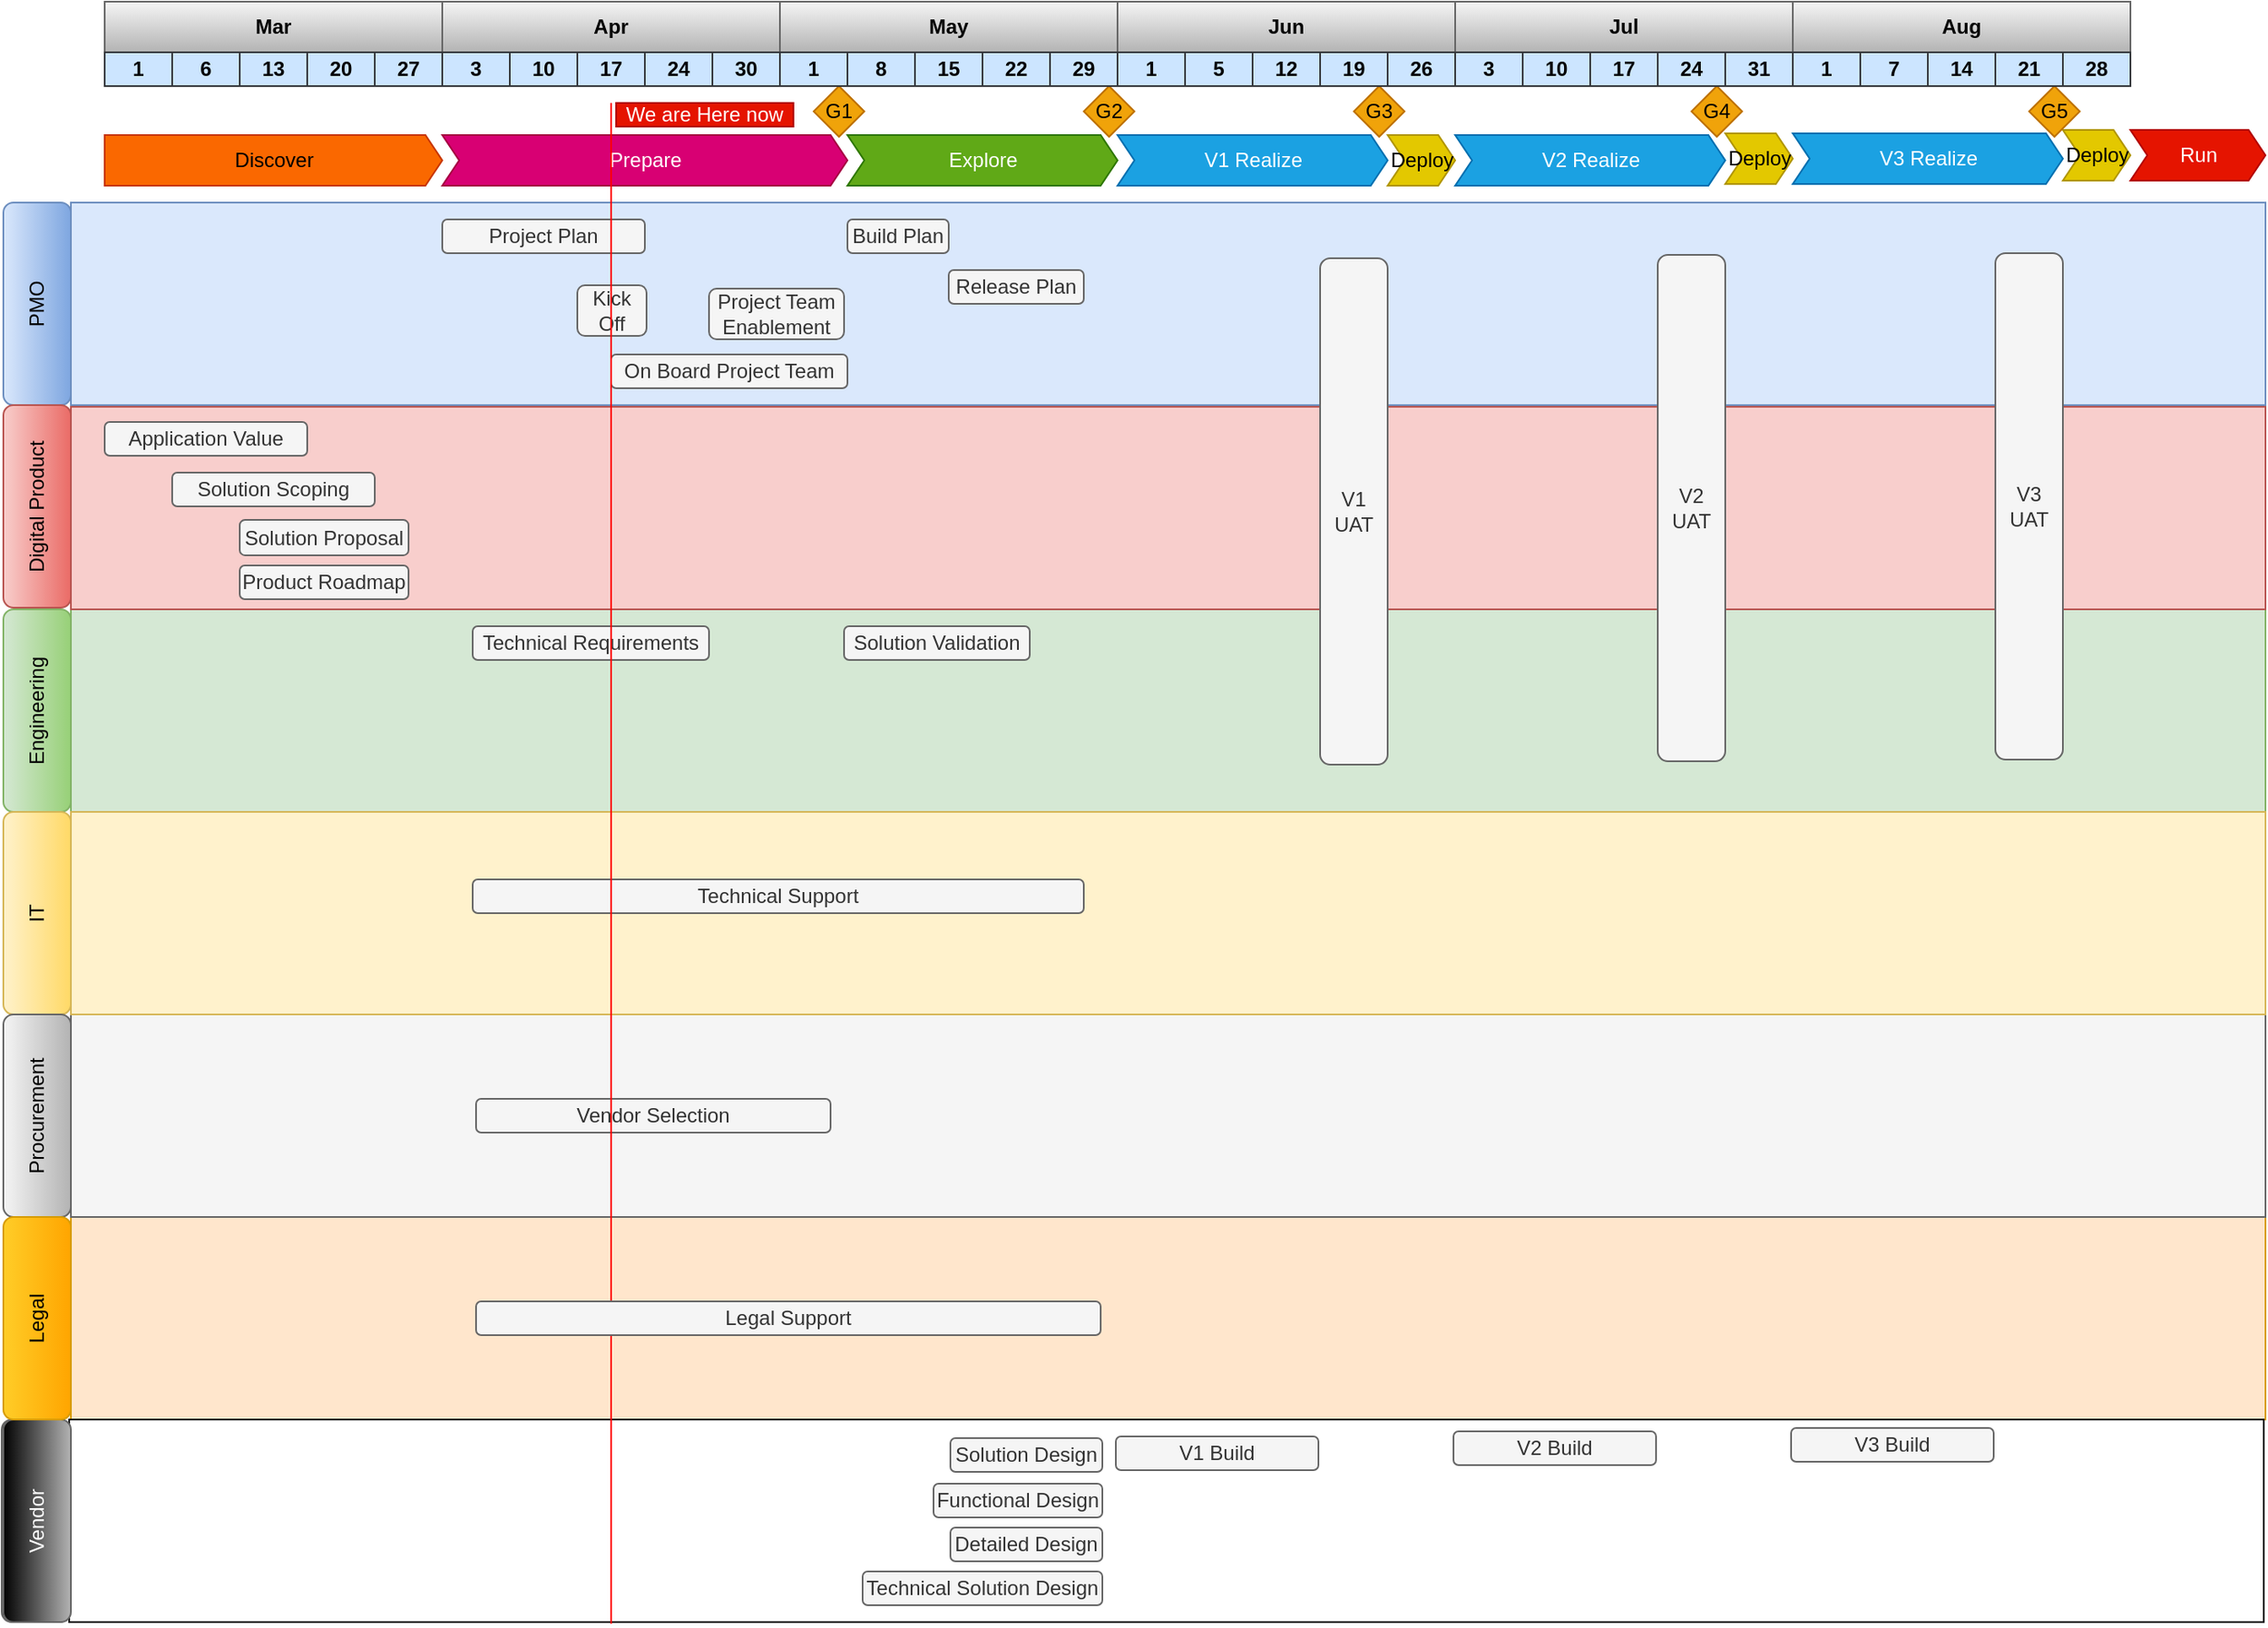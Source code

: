 <mxfile version="21.3.2" type="github">
  <diagram name="Page-1" id="zbFRj_U5I6u-hDkHQQfI">
    <mxGraphModel dx="3120" dy="1824" grid="1" gridSize="10" guides="1" tooltips="1" connect="1" arrows="1" fold="1" page="1" pageScale="1" pageWidth="850" pageHeight="1100" math="0" shadow="0">
      <root>
        <mxCell id="0" />
        <mxCell id="1" parent="0" />
        <mxCell id="KjNn7EMUg0Ba7doTPHg2-1" value="" style="rounded=0;whiteSpace=wrap;html=1;fillColor=#ffe6cc;strokeColor=#d79b00;" vertex="1" parent="1">
          <mxGeometry x="140" y="720" width="1300" height="120" as="geometry" />
        </mxCell>
        <mxCell id="KjNn7EMUg0Ba7doTPHg2-2" value="" style="rounded=0;whiteSpace=wrap;html=1;" vertex="1" parent="1">
          <mxGeometry x="139" y="840" width="1300" height="120" as="geometry" />
        </mxCell>
        <mxCell id="KjNn7EMUg0Ba7doTPHg2-3" value="" style="rounded=0;whiteSpace=wrap;html=1;fillColor=#f5f5f5;fontColor=#333333;strokeColor=#666666;" vertex="1" parent="1">
          <mxGeometry x="140" y="600" width="1300" height="120" as="geometry" />
        </mxCell>
        <mxCell id="KjNn7EMUg0Ba7doTPHg2-4" value="" style="rounded=0;whiteSpace=wrap;html=1;fillColor=#d5e8d4;strokeColor=#82b366;" vertex="1" parent="1">
          <mxGeometry x="140" y="360" width="1300" height="120" as="geometry" />
        </mxCell>
        <mxCell id="KjNn7EMUg0Ba7doTPHg2-5" value="" style="rounded=0;whiteSpace=wrap;html=1;fillColor=#f8cecc;strokeColor=#b85450;" vertex="1" parent="1">
          <mxGeometry x="140" y="240" width="1300" height="120" as="geometry" />
        </mxCell>
        <mxCell id="KjNn7EMUg0Ba7doTPHg2-6" value="" style="rounded=0;whiteSpace=wrap;html=1;fillColor=#dae8fc;strokeColor=#6c8ebf;" vertex="1" parent="1">
          <mxGeometry x="140" y="119" width="1300" height="120" as="geometry" />
        </mxCell>
        <mxCell id="KjNn7EMUg0Ba7doTPHg2-7" value="Discover" style="html=1;shadow=0;dashed=0;align=center;verticalAlign=middle;shape=mxgraph.arrows2.arrow;dy=0;dx=10;notch=0;fillColor=#fa6800;fontColor=#000000;strokeColor=#C73500;" vertex="1" parent="1">
          <mxGeometry x="160" y="79" width="200" height="30" as="geometry" />
        </mxCell>
        <mxCell id="KjNn7EMUg0Ba7doTPHg2-8" value="Prepare" style="html=1;shadow=0;dashed=0;align=center;verticalAlign=middle;shape=mxgraph.arrows2.arrow;dy=0;dx=10;notch=10;fillColor=#d80073;fontColor=#ffffff;strokeColor=#A50040;" vertex="1" parent="1">
          <mxGeometry x="360" y="79" width="240" height="30" as="geometry" />
        </mxCell>
        <mxCell id="KjNn7EMUg0Ba7doTPHg2-9" value="Explore" style="html=1;shadow=0;dashed=0;align=center;verticalAlign=middle;shape=mxgraph.arrows2.arrow;dy=0;dx=10;notch=10;fillColor=#60a917;fontColor=#ffffff;strokeColor=#2D7600;" vertex="1" parent="1">
          <mxGeometry x="600" y="79" width="160" height="30" as="geometry" />
        </mxCell>
        <mxCell id="KjNn7EMUg0Ba7doTPHg2-10" value="V1 Realize" style="html=1;shadow=0;dashed=0;align=center;verticalAlign=middle;shape=mxgraph.arrows2.arrow;dy=0;dx=10;notch=10;fillColor=#1ba1e2;fontColor=#ffffff;strokeColor=#006EAF;" vertex="1" parent="1">
          <mxGeometry x="760" y="79" width="160" height="30" as="geometry" />
        </mxCell>
        <mxCell id="KjNn7EMUg0Ba7doTPHg2-11" value="Run" style="html=1;shadow=0;dashed=0;align=center;verticalAlign=middle;shape=mxgraph.arrows2.arrow;dy=0;dx=10;notch=10;fillColor=#e51400;fontColor=#ffffff;strokeColor=#B20000;" vertex="1" parent="1">
          <mxGeometry x="1360" y="76" width="80" height="30" as="geometry" />
        </mxCell>
        <mxCell id="KjNn7EMUg0Ba7doTPHg2-12" value="G1" style="rhombus;whiteSpace=wrap;html=1;fillColor=#f0a30a;strokeColor=#BD7000;fontColor=#000000;" vertex="1" parent="1">
          <mxGeometry x="580" y="50" width="30" height="30" as="geometry" />
        </mxCell>
        <mxCell id="KjNn7EMUg0Ba7doTPHg2-13" value="G2" style="rhombus;whiteSpace=wrap;html=1;fillColor=#f0a30a;strokeColor=#BD7000;fontColor=#000000;" vertex="1" parent="1">
          <mxGeometry x="740" y="50" width="30" height="30" as="geometry" />
        </mxCell>
        <mxCell id="KjNn7EMUg0Ba7doTPHg2-14" value="G3" style="rhombus;whiteSpace=wrap;html=1;fillColor=#f0a30a;strokeColor=#BD7000;fontColor=#000000;" vertex="1" parent="1">
          <mxGeometry x="900" y="50" width="30" height="30" as="geometry" />
        </mxCell>
        <mxCell id="KjNn7EMUg0Ba7doTPHg2-15" value="G4" style="rhombus;whiteSpace=wrap;html=1;fillColor=#f0a30a;strokeColor=#BD7000;fontColor=#000000;" vertex="1" parent="1">
          <mxGeometry x="1100" y="50" width="30" height="30" as="geometry" />
        </mxCell>
        <mxCell id="KjNn7EMUg0Ba7doTPHg2-16" value="Product Roadmap" style="rounded=1;whiteSpace=wrap;html=1;fillColor=#f5f5f5;strokeColor=#666666;fontColor=#333333;" vertex="1" parent="1">
          <mxGeometry x="240" y="334" width="100" height="20" as="geometry" />
        </mxCell>
        <mxCell id="KjNn7EMUg0Ba7doTPHg2-17" value="Application Value" style="rounded=1;whiteSpace=wrap;html=1;fillColor=#f5f5f5;strokeColor=#666666;fontColor=#333333;" vertex="1" parent="1">
          <mxGeometry x="160" y="249" width="120" height="20" as="geometry" />
        </mxCell>
        <mxCell id="KjNn7EMUg0Ba7doTPHg2-18" value="Solution Scoping" style="rounded=1;whiteSpace=wrap;html=1;fillColor=#f5f5f5;strokeColor=#666666;fontColor=#333333;" vertex="1" parent="1">
          <mxGeometry x="200" y="279" width="120" height="20" as="geometry" />
        </mxCell>
        <mxCell id="KjNn7EMUg0Ba7doTPHg2-19" value="Solution Proposal" style="rounded=1;whiteSpace=wrap;html=1;fillColor=#f5f5f5;strokeColor=#666666;fontColor=#333333;" vertex="1" parent="1">
          <mxGeometry x="240" y="307" width="100" height="21" as="geometry" />
        </mxCell>
        <mxCell id="KjNn7EMUg0Ba7doTPHg2-20" value="Mar" style="rounded=0;whiteSpace=wrap;html=1;fillColor=#f5f5f5;gradientColor=#b3b3b3;strokeColor=#666666;fontStyle=1" vertex="1" parent="1">
          <mxGeometry x="160" width="200" height="30" as="geometry" />
        </mxCell>
        <mxCell id="KjNn7EMUg0Ba7doTPHg2-21" value="Apr" style="rounded=0;whiteSpace=wrap;html=1;fillColor=#f5f5f5;gradientColor=#b3b3b3;strokeColor=#666666;fontStyle=1" vertex="1" parent="1">
          <mxGeometry x="360" width="200" height="30" as="geometry" />
        </mxCell>
        <mxCell id="KjNn7EMUg0Ba7doTPHg2-22" value="May" style="rounded=0;whiteSpace=wrap;html=1;fillColor=#f5f5f5;gradientColor=#b3b3b3;strokeColor=#666666;fontStyle=1" vertex="1" parent="1">
          <mxGeometry x="560" width="200" height="30" as="geometry" />
        </mxCell>
        <mxCell id="KjNn7EMUg0Ba7doTPHg2-23" value="Technical Requirements" style="rounded=1;whiteSpace=wrap;html=1;fillColor=#f5f5f5;strokeColor=#666666;fontColor=#333333;" vertex="1" parent="1">
          <mxGeometry x="378" y="370" width="140" height="20" as="geometry" />
        </mxCell>
        <mxCell id="KjNn7EMUg0Ba7doTPHg2-24" value="Vendor Selection" style="rounded=1;whiteSpace=wrap;html=1;fillColor=#f5f5f5;strokeColor=#666666;fontColor=#333333;" vertex="1" parent="1">
          <mxGeometry x="380" y="650" width="210" height="20" as="geometry" />
        </mxCell>
        <mxCell id="KjNn7EMUg0Ba7doTPHg2-25" value="On Board Project Team" style="rounded=1;whiteSpace=wrap;html=1;fillColor=#f5f5f5;strokeColor=#666666;fontColor=#333333;" vertex="1" parent="1">
          <mxGeometry x="460" y="209" width="140" height="20" as="geometry" />
        </mxCell>
        <mxCell id="KjNn7EMUg0Ba7doTPHg2-26" value="Project Plan" style="rounded=1;whiteSpace=wrap;html=1;fillColor=#f5f5f5;strokeColor=#666666;fontColor=#333333;" vertex="1" parent="1">
          <mxGeometry x="360" y="129" width="120" height="20" as="geometry" />
        </mxCell>
        <mxCell id="KjNn7EMUg0Ba7doTPHg2-27" value="Project Team Enablement" style="rounded=1;whiteSpace=wrap;html=1;fillColor=#f5f5f5;strokeColor=#666666;fontColor=#333333;" vertex="1" parent="1">
          <mxGeometry x="518" y="170" width="80" height="30" as="geometry" />
        </mxCell>
        <mxCell id="KjNn7EMUg0Ba7doTPHg2-28" value="Jun" style="rounded=0;whiteSpace=wrap;html=1;fillColor=#f5f5f5;gradientColor=#b3b3b3;strokeColor=#666666;fontStyle=1" vertex="1" parent="1">
          <mxGeometry x="760" width="200" height="30" as="geometry" />
        </mxCell>
        <mxCell id="KjNn7EMUg0Ba7doTPHg2-29" value="Solution Validation" style="rounded=1;whiteSpace=wrap;html=1;fillColor=#f5f5f5;strokeColor=#666666;fontColor=#333333;" vertex="1" parent="1">
          <mxGeometry x="598" y="370" width="110" height="20" as="geometry" />
        </mxCell>
        <mxCell id="KjNn7EMUg0Ba7doTPHg2-30" value="Solution Design" style="rounded=1;whiteSpace=wrap;html=1;fillColor=#f5f5f5;strokeColor=#666666;fontColor=#333333;" vertex="1" parent="1">
          <mxGeometry x="661" y="851" width="90" height="20" as="geometry" />
        </mxCell>
        <mxCell id="KjNn7EMUg0Ba7doTPHg2-31" value="Detailed Design" style="rounded=1;whiteSpace=wrap;html=1;fillColor=#f5f5f5;strokeColor=#666666;fontColor=#333333;" vertex="1" parent="1">
          <mxGeometry x="661" y="904" width="90" height="20" as="geometry" />
        </mxCell>
        <mxCell id="KjNn7EMUg0Ba7doTPHg2-32" value="Functional Design" style="rounded=1;whiteSpace=wrap;html=1;fillColor=#f5f5f5;strokeColor=#666666;fontColor=#333333;" vertex="1" parent="1">
          <mxGeometry x="651" y="878" width="100" height="20" as="geometry" />
        </mxCell>
        <mxCell id="KjNn7EMUg0Ba7doTPHg2-33" value="Build Plan" style="rounded=1;whiteSpace=wrap;html=1;fillColor=#f5f5f5;strokeColor=#666666;fontColor=#333333;" vertex="1" parent="1">
          <mxGeometry x="600" y="129" width="60" height="20" as="geometry" />
        </mxCell>
        <mxCell id="KjNn7EMUg0Ba7doTPHg2-34" value="Release Plan" style="rounded=1;whiteSpace=wrap;html=1;fillColor=#f5f5f5;strokeColor=#666666;fontColor=#333333;" vertex="1" parent="1">
          <mxGeometry x="660" y="159" width="80" height="20" as="geometry" />
        </mxCell>
        <mxCell id="KjNn7EMUg0Ba7doTPHg2-35" style="edgeStyle=orthogonalEdgeStyle;rounded=0;orthogonalLoop=1;jettySize=auto;html=1;exitX=0.5;exitY=1;exitDx=0;exitDy=0;" edge="1" parent="1" source="KjNn7EMUg0Ba7doTPHg2-31" target="KjNn7EMUg0Ba7doTPHg2-31">
          <mxGeometry relative="1" as="geometry" />
        </mxCell>
        <mxCell id="KjNn7EMUg0Ba7doTPHg2-36" value="Technical Solution Design" style="rounded=1;whiteSpace=wrap;html=1;fillColor=#f5f5f5;strokeColor=#666666;fontColor=#333333;" vertex="1" parent="1">
          <mxGeometry x="609" y="930" width="142" height="20" as="geometry" />
        </mxCell>
        <mxCell id="KjNn7EMUg0Ba7doTPHg2-37" style="edgeStyle=orthogonalEdgeStyle;rounded=0;orthogonalLoop=1;jettySize=auto;html=1;exitX=0.5;exitY=1;exitDx=0;exitDy=0;" edge="1" parent="1" source="KjNn7EMUg0Ba7doTPHg2-16" target="KjNn7EMUg0Ba7doTPHg2-16">
          <mxGeometry relative="1" as="geometry" />
        </mxCell>
        <mxCell id="KjNn7EMUg0Ba7doTPHg2-38" value="V1 Build" style="rounded=1;whiteSpace=wrap;html=1;fillColor=#f5f5f5;strokeColor=#666666;fontColor=#333333;" vertex="1" parent="1">
          <mxGeometry x="759" y="850" width="120" height="20" as="geometry" />
        </mxCell>
        <mxCell id="KjNn7EMUg0Ba7doTPHg2-39" value="V1 UAT" style="rounded=1;whiteSpace=wrap;html=1;fillColor=#f5f5f5;strokeColor=#666666;fontColor=#333333;" vertex="1" parent="1">
          <mxGeometry x="880" y="152" width="40" height="300" as="geometry" />
        </mxCell>
        <mxCell id="KjNn7EMUg0Ba7doTPHg2-40" value="Jul" style="rounded=0;whiteSpace=wrap;html=1;fillColor=#f5f5f5;gradientColor=#b3b3b3;strokeColor=#666666;fontStyle=1" vertex="1" parent="1">
          <mxGeometry x="960" width="200" height="30" as="geometry" />
        </mxCell>
        <mxCell id="KjNn7EMUg0Ba7doTPHg2-41" value="V2 Realize" style="html=1;shadow=0;dashed=0;align=center;verticalAlign=middle;shape=mxgraph.arrows2.arrow;dy=0;dx=10;notch=10;fillColor=#1ba1e2;fontColor=#ffffff;strokeColor=#006EAF;" vertex="1" parent="1">
          <mxGeometry x="960" y="79" width="160" height="30" as="geometry" />
        </mxCell>
        <mxCell id="KjNn7EMUg0Ba7doTPHg2-42" value="V3 Realize" style="html=1;shadow=0;dashed=0;align=center;verticalAlign=middle;shape=mxgraph.arrows2.arrow;dy=0;dx=10;notch=10;fillColor=#1ba1e2;fontColor=#ffffff;strokeColor=#006EAF;" vertex="1" parent="1">
          <mxGeometry x="1160" y="78" width="160" height="30" as="geometry" />
        </mxCell>
        <mxCell id="KjNn7EMUg0Ba7doTPHg2-43" value="Aug" style="rounded=0;whiteSpace=wrap;html=1;fillColor=#f5f5f5;gradientColor=#b3b3b3;strokeColor=#666666;fontStyle=1" vertex="1" parent="1">
          <mxGeometry x="1160" width="200" height="30" as="geometry" />
        </mxCell>
        <mxCell id="KjNn7EMUg0Ba7doTPHg2-44" value="V2 Build" style="rounded=1;whiteSpace=wrap;html=1;fillColor=#f5f5f5;strokeColor=#666666;fontColor=#333333;" vertex="1" parent="1">
          <mxGeometry x="959" y="847" width="120" height="20" as="geometry" />
        </mxCell>
        <mxCell id="KjNn7EMUg0Ba7doTPHg2-45" value="V2 UAT" style="rounded=1;whiteSpace=wrap;html=1;fillColor=#f5f5f5;strokeColor=#666666;fontColor=#333333;" vertex="1" parent="1">
          <mxGeometry x="1080" y="150" width="40" height="300" as="geometry" />
        </mxCell>
        <mxCell id="KjNn7EMUg0Ba7doTPHg2-46" value="Deploy" style="html=1;shadow=0;dashed=0;align=center;verticalAlign=middle;shape=mxgraph.arrows2.arrow;dy=0;dx=10;notch=10;fillColor=#e3c800;fontColor=#000000;strokeColor=#B09500;" vertex="1" parent="1">
          <mxGeometry x="1120" y="78" width="40" height="30" as="geometry" />
        </mxCell>
        <mxCell id="KjNn7EMUg0Ba7doTPHg2-47" value="Deploy" style="html=1;shadow=0;dashed=0;align=center;verticalAlign=middle;shape=mxgraph.arrows2.arrow;dy=0;dx=10;notch=10;fillColor=#e3c800;fontColor=#000000;strokeColor=#B09500;" vertex="1" parent="1">
          <mxGeometry x="1320" y="76" width="40" height="30" as="geometry" />
        </mxCell>
        <mxCell id="KjNn7EMUg0Ba7doTPHg2-48" value="V3 Build" style="rounded=1;whiteSpace=wrap;html=1;fillColor=#f5f5f5;strokeColor=#666666;fontColor=#333333;" vertex="1" parent="1">
          <mxGeometry x="1159" y="845" width="120" height="20" as="geometry" />
        </mxCell>
        <mxCell id="KjNn7EMUg0Ba7doTPHg2-49" value="V3 UAT" style="rounded=1;whiteSpace=wrap;html=1;fillColor=#f5f5f5;strokeColor=#666666;fontColor=#333333;" vertex="1" parent="1">
          <mxGeometry x="1280" y="149" width="40" height="300" as="geometry" />
        </mxCell>
        <mxCell id="KjNn7EMUg0Ba7doTPHg2-50" value="Deploy" style="html=1;shadow=0;dashed=0;align=center;verticalAlign=middle;shape=mxgraph.arrows2.arrow;dy=0;dx=10;notch=10;fillColor=#e3c800;fontColor=#000000;strokeColor=#B09500;" vertex="1" parent="1">
          <mxGeometry x="920" y="79" width="40" height="30" as="geometry" />
        </mxCell>
        <mxCell id="KjNn7EMUg0Ba7doTPHg2-51" value="G5" style="rhombus;whiteSpace=wrap;html=1;fillColor=#f0a30a;strokeColor=#BD7000;fontColor=#000000;" vertex="1" parent="1">
          <mxGeometry x="1300" y="50" width="30" height="30" as="geometry" />
        </mxCell>
        <mxCell id="KjNn7EMUg0Ba7doTPHg2-52" value="" style="endArrow=none;html=1;rounded=0;strokeColor=#FF0000;" edge="1" parent="1" source="KjNn7EMUg0Ba7doTPHg2-61">
          <mxGeometry width="50" height="50" relative="1" as="geometry">
            <mxPoint x="494" y="480" as="sourcePoint" />
            <mxPoint x="494.33" y="31" as="targetPoint" />
          </mxGeometry>
        </mxCell>
        <mxCell id="KjNn7EMUg0Ba7doTPHg2-53" value="1" style="rounded=0;whiteSpace=wrap;html=1;fillColor=#cce5ff;strokeColor=#36393d;fontStyle=1;" vertex="1" parent="1">
          <mxGeometry x="160" y="30" width="40" height="20" as="geometry" />
        </mxCell>
        <mxCell id="KjNn7EMUg0Ba7doTPHg2-54" value="6" style="rounded=0;whiteSpace=wrap;html=1;fillColor=#cce5ff;strokeColor=#36393d;fontStyle=1;" vertex="1" parent="1">
          <mxGeometry x="200" y="30" width="40" height="20" as="geometry" />
        </mxCell>
        <mxCell id="KjNn7EMUg0Ba7doTPHg2-55" value="13" style="rounded=0;whiteSpace=wrap;html=1;fillColor=#cce5ff;strokeColor=#36393d;fontStyle=1;" vertex="1" parent="1">
          <mxGeometry x="240" y="30" width="40" height="20" as="geometry" />
        </mxCell>
        <mxCell id="KjNn7EMUg0Ba7doTPHg2-56" value="20" style="rounded=0;whiteSpace=wrap;html=1;fillColor=#cce5ff;strokeColor=#36393d;fontStyle=1;" vertex="1" parent="1">
          <mxGeometry x="280" y="30" width="40" height="20" as="geometry" />
        </mxCell>
        <mxCell id="KjNn7EMUg0Ba7doTPHg2-57" value="27" style="rounded=0;whiteSpace=wrap;html=1;fillColor=#cce5ff;strokeColor=#36393d;fontStyle=1;" vertex="1" parent="1">
          <mxGeometry x="320" y="30" width="40" height="20" as="geometry" />
        </mxCell>
        <mxCell id="KjNn7EMUg0Ba7doTPHg2-58" value="3" style="rounded=0;whiteSpace=wrap;html=1;fillColor=#cce5ff;strokeColor=#36393d;fontStyle=1;" vertex="1" parent="1">
          <mxGeometry x="360" y="30" width="40" height="20" as="geometry" />
        </mxCell>
        <mxCell id="KjNn7EMUg0Ba7doTPHg2-59" value="10" style="rounded=0;whiteSpace=wrap;html=1;fillColor=#cce5ff;strokeColor=#36393d;fontStyle=1;" vertex="1" parent="1">
          <mxGeometry x="400" y="30" width="40" height="20" as="geometry" />
        </mxCell>
        <mxCell id="KjNn7EMUg0Ba7doTPHg2-60" value="17" style="rounded=0;whiteSpace=wrap;html=1;fillColor=#cce5ff;strokeColor=#36393d;fontStyle=1;" vertex="1" parent="1">
          <mxGeometry x="440" y="30" width="40" height="20" as="geometry" />
        </mxCell>
        <mxCell id="KjNn7EMUg0Ba7doTPHg2-61" value="24" style="rounded=0;whiteSpace=wrap;html=1;fillColor=#cce5ff;strokeColor=#36393d;fontStyle=1;" vertex="1" parent="1">
          <mxGeometry x="480" y="30" width="40" height="20" as="geometry" />
        </mxCell>
        <mxCell id="KjNn7EMUg0Ba7doTPHg2-62" value="30" style="rounded=0;whiteSpace=wrap;html=1;fillColor=#cce5ff;strokeColor=#36393d;fontStyle=1;" vertex="1" parent="1">
          <mxGeometry x="520" y="30" width="40" height="20" as="geometry" />
        </mxCell>
        <mxCell id="KjNn7EMUg0Ba7doTPHg2-63" value="1" style="rounded=0;whiteSpace=wrap;html=1;fillColor=#cce5ff;strokeColor=#36393d;fontStyle=1;" vertex="1" parent="1">
          <mxGeometry x="560" y="30" width="40" height="20" as="geometry" />
        </mxCell>
        <mxCell id="KjNn7EMUg0Ba7doTPHg2-64" value="8" style="rounded=0;whiteSpace=wrap;html=1;fillColor=#cce5ff;strokeColor=#36393d;fontStyle=1;" vertex="1" parent="1">
          <mxGeometry x="600" y="30" width="40" height="20" as="geometry" />
        </mxCell>
        <mxCell id="KjNn7EMUg0Ba7doTPHg2-65" value="15" style="rounded=0;whiteSpace=wrap;html=1;fillColor=#cce5ff;strokeColor=#36393d;fontStyle=1;" vertex="1" parent="1">
          <mxGeometry x="640" y="30" width="40" height="20" as="geometry" />
        </mxCell>
        <mxCell id="KjNn7EMUg0Ba7doTPHg2-66" value="22" style="rounded=0;whiteSpace=wrap;html=1;fillColor=#cce5ff;strokeColor=#36393d;fontStyle=1;" vertex="1" parent="1">
          <mxGeometry x="680" y="30" width="40" height="20" as="geometry" />
        </mxCell>
        <mxCell id="KjNn7EMUg0Ba7doTPHg2-67" value="29" style="rounded=0;whiteSpace=wrap;html=1;fillColor=#cce5ff;strokeColor=#36393d;fontStyle=1;" vertex="1" parent="1">
          <mxGeometry x="720" y="30" width="40" height="20" as="geometry" />
        </mxCell>
        <mxCell id="KjNn7EMUg0Ba7doTPHg2-68" value="1" style="rounded=0;whiteSpace=wrap;html=1;fillColor=#cce5ff;strokeColor=#36393d;fontStyle=1;" vertex="1" parent="1">
          <mxGeometry x="760" y="30" width="40" height="20" as="geometry" />
        </mxCell>
        <mxCell id="KjNn7EMUg0Ba7doTPHg2-69" value="5" style="rounded=0;whiteSpace=wrap;html=1;fillColor=#cce5ff;strokeColor=#36393d;fontStyle=1;" vertex="1" parent="1">
          <mxGeometry x="800" y="30" width="40" height="20" as="geometry" />
        </mxCell>
        <mxCell id="KjNn7EMUg0Ba7doTPHg2-70" value="12" style="rounded=0;whiteSpace=wrap;html=1;fillColor=#cce5ff;strokeColor=#36393d;fontStyle=1;" vertex="1" parent="1">
          <mxGeometry x="840" y="30" width="40" height="20" as="geometry" />
        </mxCell>
        <mxCell id="KjNn7EMUg0Ba7doTPHg2-71" value="19" style="rounded=0;whiteSpace=wrap;html=1;fillColor=#cce5ff;strokeColor=#36393d;fontStyle=1;" vertex="1" parent="1">
          <mxGeometry x="880" y="30" width="40" height="20" as="geometry" />
        </mxCell>
        <mxCell id="KjNn7EMUg0Ba7doTPHg2-72" value="26" style="rounded=0;whiteSpace=wrap;html=1;fillColor=#cce5ff;strokeColor=#36393d;fontStyle=1;" vertex="1" parent="1">
          <mxGeometry x="920" y="30" width="40" height="20" as="geometry" />
        </mxCell>
        <mxCell id="KjNn7EMUg0Ba7doTPHg2-73" value="3" style="rounded=0;whiteSpace=wrap;html=1;fillColor=#cce5ff;strokeColor=#36393d;fontStyle=1;" vertex="1" parent="1">
          <mxGeometry x="960" y="30" width="40" height="20" as="geometry" />
        </mxCell>
        <mxCell id="KjNn7EMUg0Ba7doTPHg2-74" value="10" style="rounded=0;whiteSpace=wrap;html=1;fillColor=#cce5ff;strokeColor=#36393d;fontStyle=1;" vertex="1" parent="1">
          <mxGeometry x="1000" y="30" width="40" height="20" as="geometry" />
        </mxCell>
        <mxCell id="KjNn7EMUg0Ba7doTPHg2-75" value="17" style="rounded=0;whiteSpace=wrap;html=1;fillColor=#cce5ff;strokeColor=#36393d;fontStyle=1;" vertex="1" parent="1">
          <mxGeometry x="1040" y="30" width="40" height="20" as="geometry" />
        </mxCell>
        <mxCell id="KjNn7EMUg0Ba7doTPHg2-76" value="24" style="rounded=0;whiteSpace=wrap;html=1;fillColor=#cce5ff;strokeColor=#36393d;fontStyle=1;" vertex="1" parent="1">
          <mxGeometry x="1080" y="30" width="40" height="20" as="geometry" />
        </mxCell>
        <mxCell id="KjNn7EMUg0Ba7doTPHg2-77" value="31" style="rounded=0;whiteSpace=wrap;html=1;fillColor=#cce5ff;strokeColor=#36393d;fontStyle=1;" vertex="1" parent="1">
          <mxGeometry x="1120" y="30" width="40" height="20" as="geometry" />
        </mxCell>
        <mxCell id="KjNn7EMUg0Ba7doTPHg2-78" value="1" style="rounded=0;whiteSpace=wrap;html=1;fillColor=#cce5ff;strokeColor=#36393d;fontStyle=1;" vertex="1" parent="1">
          <mxGeometry x="1160" y="30" width="40" height="20" as="geometry" />
        </mxCell>
        <mxCell id="KjNn7EMUg0Ba7doTPHg2-79" value="7" style="rounded=0;whiteSpace=wrap;html=1;fillColor=#cce5ff;strokeColor=#36393d;fontStyle=1;" vertex="1" parent="1">
          <mxGeometry x="1200" y="30" width="40" height="20" as="geometry" />
        </mxCell>
        <mxCell id="KjNn7EMUg0Ba7doTPHg2-80" value="14" style="rounded=0;whiteSpace=wrap;html=1;fillColor=#cce5ff;strokeColor=#36393d;fontStyle=1;" vertex="1" parent="1">
          <mxGeometry x="1240" y="30" width="40" height="20" as="geometry" />
        </mxCell>
        <mxCell id="KjNn7EMUg0Ba7doTPHg2-81" value="21" style="rounded=0;whiteSpace=wrap;html=1;fillColor=#cce5ff;strokeColor=#36393d;fontStyle=1;" vertex="1" parent="1">
          <mxGeometry x="1280" y="30" width="40" height="20" as="geometry" />
        </mxCell>
        <mxCell id="KjNn7EMUg0Ba7doTPHg2-82" value="28" style="rounded=0;whiteSpace=wrap;html=1;fillColor=#cce5ff;strokeColor=#36393d;fontStyle=1;" vertex="1" parent="1">
          <mxGeometry x="1320" y="30" width="40" height="20" as="geometry" />
        </mxCell>
        <mxCell id="KjNn7EMUg0Ba7doTPHg2-83" value="PMO" style="rounded=1;whiteSpace=wrap;html=1;rotation=-90;fillColor=#dae8fc;strokeColor=#6c8ebf;gradientColor=#7ea6e0;" vertex="1" parent="1">
          <mxGeometry x="60" y="159" width="120" height="40" as="geometry" />
        </mxCell>
        <mxCell id="KjNn7EMUg0Ba7doTPHg2-84" value="Digital Product" style="rounded=1;whiteSpace=wrap;html=1;rotation=-90;fillColor=#f8cecc;strokeColor=#b85450;gradientColor=#ea6b66;" vertex="1" parent="1">
          <mxGeometry x="60" y="279" width="120" height="40" as="geometry" />
        </mxCell>
        <mxCell id="KjNn7EMUg0Ba7doTPHg2-85" value="Kick Off" style="rounded=1;whiteSpace=wrap;html=1;fillColor=#f5f5f5;strokeColor=#666666;fontColor=#333333;" vertex="1" parent="1">
          <mxGeometry x="440" y="168" width="41" height="30" as="geometry" />
        </mxCell>
        <mxCell id="KjNn7EMUg0Ba7doTPHg2-86" value="Engineering" style="rounded=1;whiteSpace=wrap;html=1;rotation=-90;fillColor=#d5e8d4;strokeColor=#82b366;gradientColor=#97d077;" vertex="1" parent="1">
          <mxGeometry x="60" y="400" width="120" height="40" as="geometry" />
        </mxCell>
        <mxCell id="KjNn7EMUg0Ba7doTPHg2-87" value="IT" style="rounded=1;whiteSpace=wrap;html=1;rotation=-90;fillColor=#fff2cc;strokeColor=#d6b656;gradientColor=#ffd966;" vertex="1" parent="1">
          <mxGeometry x="60" y="520" width="120" height="40" as="geometry" />
        </mxCell>
        <mxCell id="KjNn7EMUg0Ba7doTPHg2-88" value="" style="rounded=0;whiteSpace=wrap;html=1;fillColor=#fff2cc;strokeColor=#d6b656;" vertex="1" parent="1">
          <mxGeometry x="140" y="480" width="1300" height="120" as="geometry" />
        </mxCell>
        <mxCell id="KjNn7EMUg0Ba7doTPHg2-89" value="Procurement" style="rounded=1;whiteSpace=wrap;html=1;rotation=-90;fillColor=#f5f5f5;strokeColor=#666666;gradientColor=#b3b3b3;" vertex="1" parent="1">
          <mxGeometry x="60" y="640" width="120" height="40" as="geometry" />
        </mxCell>
        <mxCell id="KjNn7EMUg0Ba7doTPHg2-90" value="Vendor" style="rounded=1;whiteSpace=wrap;html=1;rotation=-90;fillColor=#000000;strokeColor=#666666;gradientColor=#b3b3b3;fontColor=#FFFFFF;" vertex="1" parent="1">
          <mxGeometry x="59" y="880" width="120" height="40" as="geometry" />
        </mxCell>
        <mxCell id="KjNn7EMUg0Ba7doTPHg2-91" value="Technical Support" style="rounded=1;whiteSpace=wrap;html=1;fillColor=#f5f5f5;strokeColor=#666666;fontColor=#333333;" vertex="1" parent="1">
          <mxGeometry x="378" y="520" width="362" height="20" as="geometry" />
        </mxCell>
        <mxCell id="KjNn7EMUg0Ba7doTPHg2-92" value="" style="endArrow=none;html=1;rounded=0;strokeColor=#FF0000;" edge="1" parent="1">
          <mxGeometry width="50" height="50" relative="1" as="geometry">
            <mxPoint x="460" y="961" as="sourcePoint" />
            <mxPoint x="460" y="60" as="targetPoint" />
          </mxGeometry>
        </mxCell>
        <mxCell id="KjNn7EMUg0Ba7doTPHg2-93" value="Vendor" style="rounded=1;whiteSpace=wrap;html=1;rotation=-90;fillColor=#000000;strokeColor=#666666;gradientColor=#b3b3b3;fontColor=#FFFFFF;" vertex="1" parent="1">
          <mxGeometry x="60" y="880" width="120" height="40" as="geometry" />
        </mxCell>
        <mxCell id="KjNn7EMUg0Ba7doTPHg2-94" value="Legal" style="rounded=1;whiteSpace=wrap;html=1;rotation=-90;fillColor=#ffcd28;strokeColor=#d79b00;gradientColor=#ffa500;" vertex="1" parent="1">
          <mxGeometry x="60" y="760" width="120" height="40" as="geometry" />
        </mxCell>
        <mxCell id="KjNn7EMUg0Ba7doTPHg2-95" value="We are Here now" style="text;html=1;strokeColor=#B20000;fillColor=#e51400;align=center;verticalAlign=middle;whiteSpace=wrap;rounded=0;fontColor=#ffffff;" vertex="1" parent="1">
          <mxGeometry x="463" y="60" width="105" height="14" as="geometry" />
        </mxCell>
        <mxCell id="KjNn7EMUg0Ba7doTPHg2-96" value="Legal Support" style="rounded=1;whiteSpace=wrap;html=1;fillColor=#f5f5f5;strokeColor=#666666;fontColor=#333333;" vertex="1" parent="1">
          <mxGeometry x="380" y="770" width="370" height="20" as="geometry" />
        </mxCell>
      </root>
    </mxGraphModel>
  </diagram>
</mxfile>
